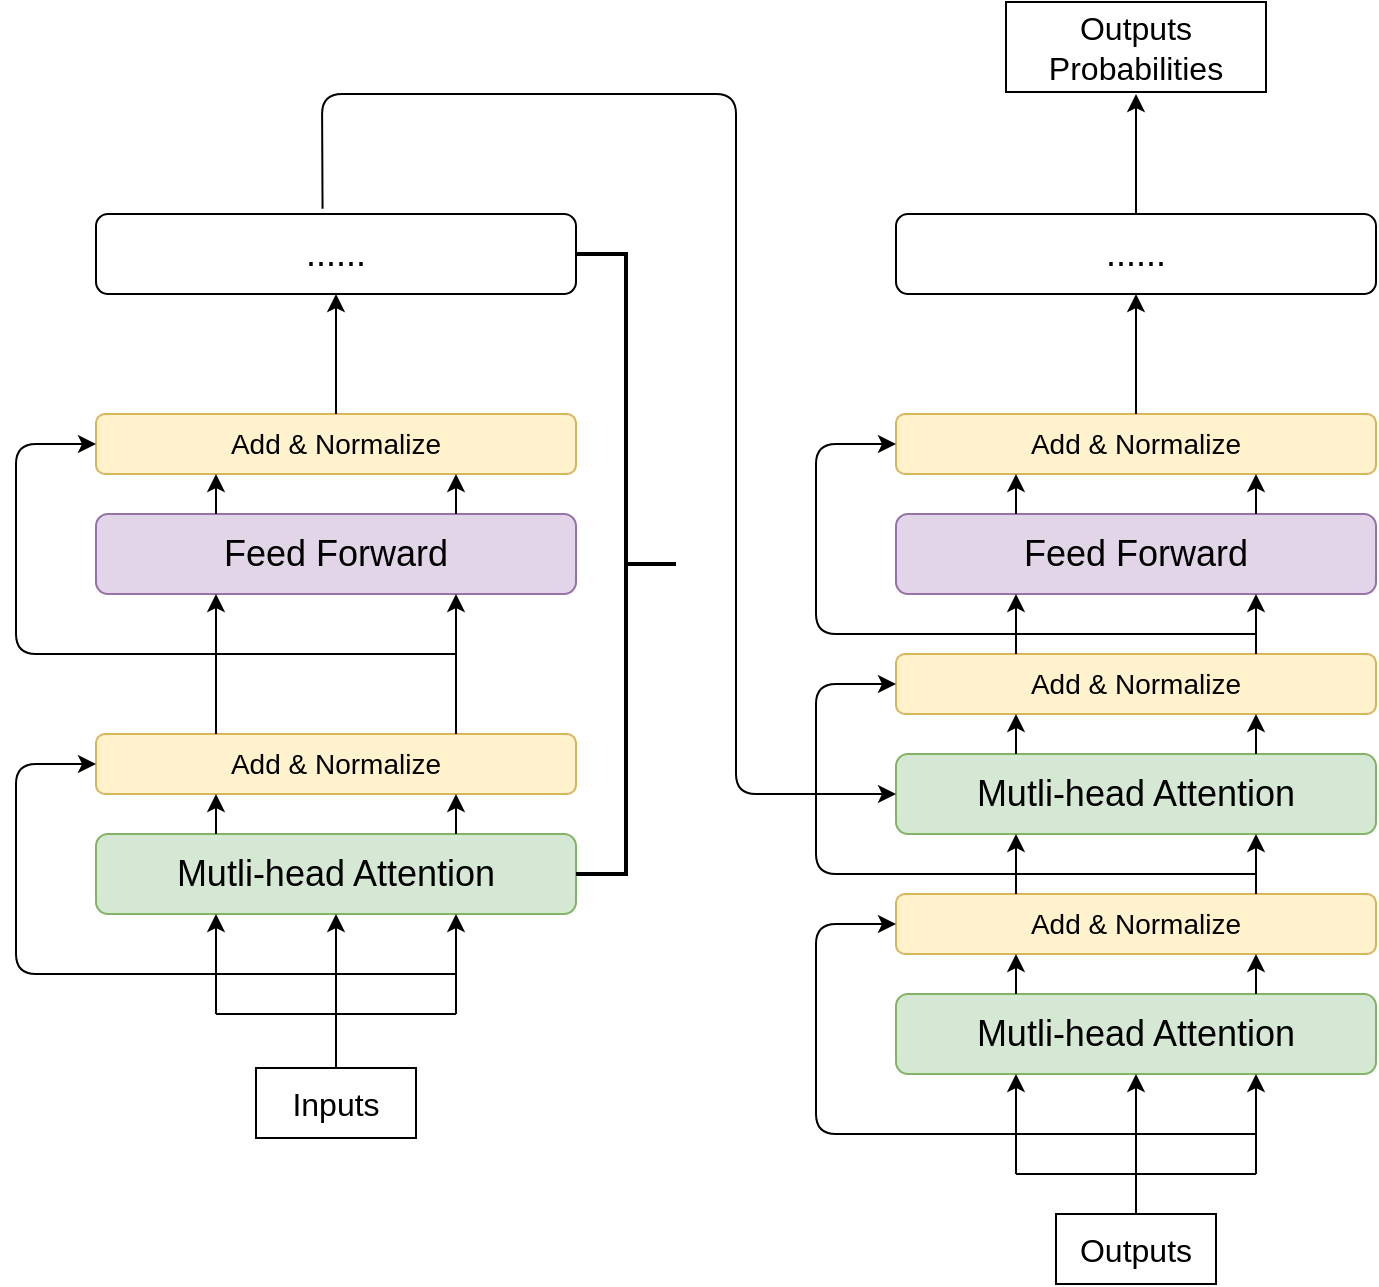 <mxfile version="14.2.7" type="github">
  <diagram id="uqXQGn0c8_B2Hg9Xkndz" name="Page-1">
    <mxGraphModel dx="1038" dy="548" grid="1" gridSize="10" guides="1" tooltips="1" connect="1" arrows="1" fold="1" page="1" pageScale="1" pageWidth="827" pageHeight="1169" math="0" shadow="0">
      <root>
        <mxCell id="0" />
        <mxCell id="1" parent="0" />
        <mxCell id="0nBrglPBlWi57Pm5X8KZ-2" value="&lt;font style=&quot;font-size: 18px&quot;&gt;Mutli-head Attention&lt;/font&gt;" style="rounded=1;whiteSpace=wrap;html=1;fillColor=#d5e8d4;strokeColor=#82b366;" vertex="1" parent="1">
          <mxGeometry x="80" y="450" width="240" height="40" as="geometry" />
        </mxCell>
        <mxCell id="0nBrglPBlWi57Pm5X8KZ-3" value="&lt;font style=&quot;font-size: 14px&quot;&gt;Add &amp;amp; Normalize&lt;/font&gt;" style="rounded=1;whiteSpace=wrap;html=1;fillColor=#fff2cc;strokeColor=#d6b656;" vertex="1" parent="1">
          <mxGeometry x="80" y="400" width="240" height="30" as="geometry" />
        </mxCell>
        <mxCell id="0nBrglPBlWi57Pm5X8KZ-4" value="&lt;font style=&quot;font-size: 18px&quot;&gt;Feed Forward&lt;/font&gt;" style="rounded=1;whiteSpace=wrap;html=1;fillColor=#e1d5e7;strokeColor=#9673a6;" vertex="1" parent="1">
          <mxGeometry x="80" y="290" width="240" height="40" as="geometry" />
        </mxCell>
        <mxCell id="0nBrglPBlWi57Pm5X8KZ-5" value="&lt;font style=&quot;font-size: 14px&quot;&gt;Add &amp;amp; Normalize&lt;/font&gt;" style="rounded=1;whiteSpace=wrap;html=1;fillColor=#fff2cc;strokeColor=#d6b656;" vertex="1" parent="1">
          <mxGeometry x="80" y="240" width="240" height="30" as="geometry" />
        </mxCell>
        <mxCell id="0nBrglPBlWi57Pm5X8KZ-8" value="" style="endArrow=classic;html=1;entryX=0.25;entryY=1;entryDx=0;entryDy=0;exitX=0.25;exitY=0;exitDx=0;exitDy=0;" edge="1" parent="1" source="0nBrglPBlWi57Pm5X8KZ-2" target="0nBrglPBlWi57Pm5X8KZ-3">
          <mxGeometry width="50" height="50" relative="1" as="geometry">
            <mxPoint x="120" y="480" as="sourcePoint" />
            <mxPoint x="170" y="430" as="targetPoint" />
          </mxGeometry>
        </mxCell>
        <mxCell id="0nBrglPBlWi57Pm5X8KZ-9" value="" style="endArrow=classic;html=1;entryX=0.75;entryY=1;entryDx=0;entryDy=0;exitX=0.75;exitY=0;exitDx=0;exitDy=0;" edge="1" parent="1" source="0nBrglPBlWi57Pm5X8KZ-2" target="0nBrglPBlWi57Pm5X8KZ-3">
          <mxGeometry width="50" height="50" relative="1" as="geometry">
            <mxPoint x="150" y="460" as="sourcePoint" />
            <mxPoint x="150" y="440" as="targetPoint" />
          </mxGeometry>
        </mxCell>
        <mxCell id="0nBrglPBlWi57Pm5X8KZ-10" value="" style="endArrow=classic;html=1;entryX=0.25;entryY=1;entryDx=0;entryDy=0;exitX=0.25;exitY=0;exitDx=0;exitDy=0;" edge="1" parent="1" source="0nBrglPBlWi57Pm5X8KZ-3" target="0nBrglPBlWi57Pm5X8KZ-4">
          <mxGeometry width="50" height="50" relative="1" as="geometry">
            <mxPoint x="390" y="430" as="sourcePoint" />
            <mxPoint x="440" y="380" as="targetPoint" />
          </mxGeometry>
        </mxCell>
        <mxCell id="0nBrglPBlWi57Pm5X8KZ-11" value="" style="endArrow=classic;html=1;entryX=0.75;entryY=1;entryDx=0;entryDy=0;exitX=0.75;exitY=0;exitDx=0;exitDy=0;" edge="1" parent="1" source="0nBrglPBlWi57Pm5X8KZ-3" target="0nBrglPBlWi57Pm5X8KZ-4">
          <mxGeometry width="50" height="50" relative="1" as="geometry">
            <mxPoint x="430" y="400" as="sourcePoint" />
            <mxPoint x="480" y="350" as="targetPoint" />
          </mxGeometry>
        </mxCell>
        <mxCell id="0nBrglPBlWi57Pm5X8KZ-12" value="" style="endArrow=classic;html=1;entryX=0.25;entryY=1;entryDx=0;entryDy=0;exitX=0.25;exitY=0;exitDx=0;exitDy=0;" edge="1" parent="1" source="0nBrglPBlWi57Pm5X8KZ-4" target="0nBrglPBlWi57Pm5X8KZ-5">
          <mxGeometry width="50" height="50" relative="1" as="geometry">
            <mxPoint x="390" y="390" as="sourcePoint" />
            <mxPoint x="440" y="340" as="targetPoint" />
          </mxGeometry>
        </mxCell>
        <mxCell id="0nBrglPBlWi57Pm5X8KZ-13" value="" style="endArrow=classic;html=1;entryX=0.75;entryY=1;entryDx=0;entryDy=0;exitX=0.75;exitY=0;exitDx=0;exitDy=0;" edge="1" parent="1" source="0nBrglPBlWi57Pm5X8KZ-4" target="0nBrglPBlWi57Pm5X8KZ-5">
          <mxGeometry width="50" height="50" relative="1" as="geometry">
            <mxPoint x="390" y="390" as="sourcePoint" />
            <mxPoint x="440" y="340" as="targetPoint" />
          </mxGeometry>
        </mxCell>
        <mxCell id="0nBrglPBlWi57Pm5X8KZ-14" value="&lt;font style=&quot;font-size: 18px&quot;&gt;Mutli-head Attention&lt;/font&gt;" style="rounded=1;whiteSpace=wrap;html=1;fillColor=#d5e8d4;strokeColor=#82b366;" vertex="1" parent="1">
          <mxGeometry x="480" y="530" width="240" height="40" as="geometry" />
        </mxCell>
        <mxCell id="0nBrglPBlWi57Pm5X8KZ-15" value="&lt;font style=&quot;font-size: 14px&quot;&gt;Add &amp;amp; Normalize&lt;/font&gt;" style="rounded=1;whiteSpace=wrap;html=1;fillColor=#fff2cc;strokeColor=#d6b656;" vertex="1" parent="1">
          <mxGeometry x="480" y="480" width="240" height="30" as="geometry" />
        </mxCell>
        <mxCell id="0nBrglPBlWi57Pm5X8KZ-16" value="&lt;font style=&quot;font-size: 18px&quot;&gt;Mutli-head Attention&lt;/font&gt;" style="rounded=1;whiteSpace=wrap;html=1;fillColor=#d5e8d4;strokeColor=#82b366;" vertex="1" parent="1">
          <mxGeometry x="480" y="410" width="240" height="40" as="geometry" />
        </mxCell>
        <mxCell id="0nBrglPBlWi57Pm5X8KZ-17" value="&lt;font style=&quot;font-size: 14px&quot;&gt;Add &amp;amp; Normalize&lt;/font&gt;" style="rounded=1;whiteSpace=wrap;html=1;fillColor=#fff2cc;strokeColor=#d6b656;" vertex="1" parent="1">
          <mxGeometry x="480" y="360" width="240" height="30" as="geometry" />
        </mxCell>
        <mxCell id="0nBrglPBlWi57Pm5X8KZ-18" value="&lt;font style=&quot;font-size: 18px&quot;&gt;Feed Forward&lt;/font&gt;" style="rounded=1;whiteSpace=wrap;html=1;fillColor=#e1d5e7;strokeColor=#9673a6;" vertex="1" parent="1">
          <mxGeometry x="480" y="290" width="240" height="40" as="geometry" />
        </mxCell>
        <mxCell id="0nBrglPBlWi57Pm5X8KZ-19" value="&lt;font style=&quot;font-size: 14px&quot;&gt;Add &amp;amp; Normalize&lt;/font&gt;" style="rounded=1;whiteSpace=wrap;html=1;fillColor=#fff2cc;strokeColor=#d6b656;" vertex="1" parent="1">
          <mxGeometry x="480" y="240" width="240" height="30" as="geometry" />
        </mxCell>
        <mxCell id="0nBrglPBlWi57Pm5X8KZ-20" value="" style="endArrow=classic;html=1;entryX=0.25;entryY=1;entryDx=0;entryDy=0;exitX=0.25;exitY=0;exitDx=0;exitDy=0;" edge="1" parent="1" source="0nBrglPBlWi57Pm5X8KZ-14" target="0nBrglPBlWi57Pm5X8KZ-15">
          <mxGeometry width="50" height="50" relative="1" as="geometry">
            <mxPoint x="390" y="400" as="sourcePoint" />
            <mxPoint x="440" y="350" as="targetPoint" />
          </mxGeometry>
        </mxCell>
        <mxCell id="0nBrglPBlWi57Pm5X8KZ-21" value="" style="endArrow=classic;html=1;entryX=0.75;entryY=1;entryDx=0;entryDy=0;exitX=0.75;exitY=0;exitDx=0;exitDy=0;" edge="1" parent="1" source="0nBrglPBlWi57Pm5X8KZ-14" target="0nBrglPBlWi57Pm5X8KZ-15">
          <mxGeometry width="50" height="50" relative="1" as="geometry">
            <mxPoint x="390" y="400" as="sourcePoint" />
            <mxPoint x="440" y="350" as="targetPoint" />
          </mxGeometry>
        </mxCell>
        <mxCell id="0nBrglPBlWi57Pm5X8KZ-22" value="" style="endArrow=classic;html=1;entryX=0.25;entryY=1;entryDx=0;entryDy=0;exitX=0.25;exitY=0;exitDx=0;exitDy=0;" edge="1" parent="1" source="0nBrglPBlWi57Pm5X8KZ-15" target="0nBrglPBlWi57Pm5X8KZ-16">
          <mxGeometry width="50" height="50" relative="1" as="geometry">
            <mxPoint x="390" y="400" as="sourcePoint" />
            <mxPoint x="440" y="350" as="targetPoint" />
          </mxGeometry>
        </mxCell>
        <mxCell id="0nBrglPBlWi57Pm5X8KZ-23" value="" style="endArrow=classic;html=1;entryX=0.75;entryY=1;entryDx=0;entryDy=0;exitX=0.75;exitY=0;exitDx=0;exitDy=0;" edge="1" parent="1" source="0nBrglPBlWi57Pm5X8KZ-15" target="0nBrglPBlWi57Pm5X8KZ-16">
          <mxGeometry width="50" height="50" relative="1" as="geometry">
            <mxPoint x="390" y="400" as="sourcePoint" />
            <mxPoint x="440" y="350" as="targetPoint" />
          </mxGeometry>
        </mxCell>
        <mxCell id="0nBrglPBlWi57Pm5X8KZ-24" value="" style="endArrow=classic;html=1;entryX=0.25;entryY=1;entryDx=0;entryDy=0;exitX=0.25;exitY=0;exitDx=0;exitDy=0;" edge="1" parent="1" source="0nBrglPBlWi57Pm5X8KZ-16" target="0nBrglPBlWi57Pm5X8KZ-17">
          <mxGeometry width="50" height="50" relative="1" as="geometry">
            <mxPoint x="390" y="400" as="sourcePoint" />
            <mxPoint x="440" y="350" as="targetPoint" />
          </mxGeometry>
        </mxCell>
        <mxCell id="0nBrglPBlWi57Pm5X8KZ-25" value="" style="endArrow=classic;html=1;entryX=0.75;entryY=1;entryDx=0;entryDy=0;exitX=0.75;exitY=0;exitDx=0;exitDy=0;" edge="1" parent="1" source="0nBrglPBlWi57Pm5X8KZ-16" target="0nBrglPBlWi57Pm5X8KZ-17">
          <mxGeometry width="50" height="50" relative="1" as="geometry">
            <mxPoint x="390" y="400" as="sourcePoint" />
            <mxPoint x="440" y="350" as="targetPoint" />
          </mxGeometry>
        </mxCell>
        <mxCell id="0nBrglPBlWi57Pm5X8KZ-26" value="" style="endArrow=classic;html=1;entryX=0.25;entryY=1;entryDx=0;entryDy=0;exitX=0.25;exitY=0;exitDx=0;exitDy=0;" edge="1" parent="1" source="0nBrglPBlWi57Pm5X8KZ-17" target="0nBrglPBlWi57Pm5X8KZ-18">
          <mxGeometry width="50" height="50" relative="1" as="geometry">
            <mxPoint x="390" y="400" as="sourcePoint" />
            <mxPoint x="440" y="350" as="targetPoint" />
          </mxGeometry>
        </mxCell>
        <mxCell id="0nBrglPBlWi57Pm5X8KZ-27" value="" style="endArrow=classic;html=1;entryX=0.75;entryY=1;entryDx=0;entryDy=0;exitX=0.75;exitY=0;exitDx=0;exitDy=0;" edge="1" parent="1" source="0nBrglPBlWi57Pm5X8KZ-17" target="0nBrglPBlWi57Pm5X8KZ-18">
          <mxGeometry width="50" height="50" relative="1" as="geometry">
            <mxPoint x="390" y="400" as="sourcePoint" />
            <mxPoint x="440" y="350" as="targetPoint" />
          </mxGeometry>
        </mxCell>
        <mxCell id="0nBrglPBlWi57Pm5X8KZ-28" value="" style="endArrow=classic;html=1;entryX=0.25;entryY=1;entryDx=0;entryDy=0;exitX=0.25;exitY=0;exitDx=0;exitDy=0;" edge="1" parent="1" source="0nBrglPBlWi57Pm5X8KZ-18" target="0nBrglPBlWi57Pm5X8KZ-19">
          <mxGeometry width="50" height="50" relative="1" as="geometry">
            <mxPoint x="390" y="400" as="sourcePoint" />
            <mxPoint x="440" y="350" as="targetPoint" />
          </mxGeometry>
        </mxCell>
        <mxCell id="0nBrglPBlWi57Pm5X8KZ-29" value="" style="endArrow=classic;html=1;entryX=0.75;entryY=1;entryDx=0;entryDy=0;exitX=0.75;exitY=0;exitDx=0;exitDy=0;" edge="1" parent="1" source="0nBrglPBlWi57Pm5X8KZ-18" target="0nBrglPBlWi57Pm5X8KZ-19">
          <mxGeometry width="50" height="50" relative="1" as="geometry">
            <mxPoint x="390" y="400" as="sourcePoint" />
            <mxPoint x="440" y="350" as="targetPoint" />
          </mxGeometry>
        </mxCell>
        <mxCell id="0nBrglPBlWi57Pm5X8KZ-32" value="" style="endArrow=classic;html=1;fillColor=#000000;entryX=0.25;entryY=1;entryDx=0;entryDy=0;" edge="1" parent="1" target="0nBrglPBlWi57Pm5X8KZ-2">
          <mxGeometry width="50" height="50" relative="1" as="geometry">
            <mxPoint x="140" y="540" as="sourcePoint" />
            <mxPoint x="440" y="450" as="targetPoint" />
          </mxGeometry>
        </mxCell>
        <mxCell id="0nBrglPBlWi57Pm5X8KZ-33" value="" style="endArrow=classic;html=1;fillColor=#000000;entryX=0.5;entryY=1;entryDx=0;entryDy=0;" edge="1" parent="1" target="0nBrglPBlWi57Pm5X8KZ-2">
          <mxGeometry width="50" height="50" relative="1" as="geometry">
            <mxPoint x="200" y="540" as="sourcePoint" />
            <mxPoint x="440" y="450" as="targetPoint" />
          </mxGeometry>
        </mxCell>
        <mxCell id="0nBrglPBlWi57Pm5X8KZ-34" value="" style="endArrow=classic;html=1;fillColor=#000000;entryX=0.75;entryY=1;entryDx=0;entryDy=0;" edge="1" parent="1" target="0nBrglPBlWi57Pm5X8KZ-2">
          <mxGeometry width="50" height="50" relative="1" as="geometry">
            <mxPoint x="260" y="540" as="sourcePoint" />
            <mxPoint x="440" y="450" as="targetPoint" />
          </mxGeometry>
        </mxCell>
        <mxCell id="0nBrglPBlWi57Pm5X8KZ-36" value="" style="endArrow=classic;html=1;fillColor=#000000;entryX=0;entryY=0.5;entryDx=0;entryDy=0;" edge="1" parent="1" target="0nBrglPBlWi57Pm5X8KZ-3">
          <mxGeometry width="50" height="50" relative="1" as="geometry">
            <mxPoint x="260" y="520" as="sourcePoint" />
            <mxPoint x="440" y="450" as="targetPoint" />
            <Array as="points">
              <mxPoint x="40" y="520" />
              <mxPoint x="40" y="415" />
            </Array>
          </mxGeometry>
        </mxCell>
        <mxCell id="0nBrglPBlWi57Pm5X8KZ-37" value="" style="endArrow=classic;html=1;fillColor=#000000;entryX=0;entryY=0.5;entryDx=0;entryDy=0;" edge="1" parent="1" target="0nBrglPBlWi57Pm5X8KZ-5">
          <mxGeometry width="50" height="50" relative="1" as="geometry">
            <mxPoint x="260" y="360" as="sourcePoint" />
            <mxPoint x="440" y="450" as="targetPoint" />
            <Array as="points">
              <mxPoint x="40" y="360" />
              <mxPoint x="40" y="255" />
            </Array>
          </mxGeometry>
        </mxCell>
        <mxCell id="0nBrglPBlWi57Pm5X8KZ-38" value="" style="endArrow=classic;html=1;fillColor=#000000;entryX=0.5;entryY=1;entryDx=0;entryDy=0;" edge="1" parent="1" target="0nBrglPBlWi57Pm5X8KZ-14">
          <mxGeometry width="50" height="50" relative="1" as="geometry">
            <mxPoint x="600" y="620" as="sourcePoint" />
            <mxPoint x="440" y="450" as="targetPoint" />
          </mxGeometry>
        </mxCell>
        <mxCell id="0nBrglPBlWi57Pm5X8KZ-39" value="" style="endArrow=classic;html=1;fillColor=#000000;entryX=0.25;entryY=1;entryDx=0;entryDy=0;" edge="1" parent="1" target="0nBrglPBlWi57Pm5X8KZ-14">
          <mxGeometry width="50" height="50" relative="1" as="geometry">
            <mxPoint x="540" y="620" as="sourcePoint" />
            <mxPoint x="440" y="450" as="targetPoint" />
          </mxGeometry>
        </mxCell>
        <mxCell id="0nBrglPBlWi57Pm5X8KZ-40" value="" style="endArrow=classic;html=1;fillColor=#000000;entryX=0.75;entryY=1;entryDx=0;entryDy=0;" edge="1" parent="1" target="0nBrglPBlWi57Pm5X8KZ-14">
          <mxGeometry width="50" height="50" relative="1" as="geometry">
            <mxPoint x="660" y="620" as="sourcePoint" />
            <mxPoint x="440" y="450" as="targetPoint" />
          </mxGeometry>
        </mxCell>
        <mxCell id="0nBrglPBlWi57Pm5X8KZ-41" value="" style="endArrow=classic;html=1;fillColor=#000000;entryX=0;entryY=0.5;entryDx=0;entryDy=0;" edge="1" parent="1" target="0nBrglPBlWi57Pm5X8KZ-15">
          <mxGeometry width="50" height="50" relative="1" as="geometry">
            <mxPoint x="660" y="600" as="sourcePoint" />
            <mxPoint x="440" y="450" as="targetPoint" />
            <Array as="points">
              <mxPoint x="440" y="600" />
              <mxPoint x="440" y="495" />
            </Array>
          </mxGeometry>
        </mxCell>
        <mxCell id="0nBrglPBlWi57Pm5X8KZ-42" value="" style="endArrow=classic;html=1;fillColor=#000000;entryX=0;entryY=0.5;entryDx=0;entryDy=0;" edge="1" parent="1" target="0nBrglPBlWi57Pm5X8KZ-17">
          <mxGeometry width="50" height="50" relative="1" as="geometry">
            <mxPoint x="660" y="470" as="sourcePoint" />
            <mxPoint x="440" y="450" as="targetPoint" />
            <Array as="points">
              <mxPoint x="440" y="470" />
              <mxPoint x="440" y="375" />
            </Array>
          </mxGeometry>
        </mxCell>
        <mxCell id="0nBrglPBlWi57Pm5X8KZ-43" value="" style="endArrow=classic;html=1;fillColor=#000000;entryX=0;entryY=0.5;entryDx=0;entryDy=0;" edge="1" parent="1" target="0nBrglPBlWi57Pm5X8KZ-19">
          <mxGeometry width="50" height="50" relative="1" as="geometry">
            <mxPoint x="660" y="350" as="sourcePoint" />
            <mxPoint x="440" y="450" as="targetPoint" />
            <Array as="points">
              <mxPoint x="440" y="350" />
              <mxPoint x="440" y="255" />
            </Array>
          </mxGeometry>
        </mxCell>
        <mxCell id="0nBrglPBlWi57Pm5X8KZ-44" value="&lt;font style=&quot;font-size: 18px&quot;&gt;......&lt;/font&gt;" style="rounded=1;whiteSpace=wrap;html=1;" vertex="1" parent="1">
          <mxGeometry x="80" y="140" width="240" height="40" as="geometry" />
        </mxCell>
        <mxCell id="0nBrglPBlWi57Pm5X8KZ-47" value="&lt;font style=&quot;font-size: 18px&quot;&gt;......&lt;/font&gt;" style="rounded=1;whiteSpace=wrap;html=1;" vertex="1" parent="1">
          <mxGeometry x="480" y="140" width="240" height="40" as="geometry" />
        </mxCell>
        <mxCell id="0nBrglPBlWi57Pm5X8KZ-50" value="" style="endArrow=none;html=1;fillColor=#000000;" edge="1" parent="1">
          <mxGeometry width="50" height="50" relative="1" as="geometry">
            <mxPoint x="140" y="540" as="sourcePoint" />
            <mxPoint x="260" y="540" as="targetPoint" />
          </mxGeometry>
        </mxCell>
        <mxCell id="0nBrglPBlWi57Pm5X8KZ-51" value="" style="endArrow=none;html=1;fillColor=#000000;" edge="1" parent="1">
          <mxGeometry width="50" height="50" relative="1" as="geometry">
            <mxPoint x="200" y="570" as="sourcePoint" />
            <mxPoint x="200" y="540" as="targetPoint" />
          </mxGeometry>
        </mxCell>
        <mxCell id="0nBrglPBlWi57Pm5X8KZ-52" value="" style="endArrow=none;html=1;fillColor=#000000;" edge="1" parent="1">
          <mxGeometry width="50" height="50" relative="1" as="geometry">
            <mxPoint x="540" y="620" as="sourcePoint" />
            <mxPoint x="660" y="620" as="targetPoint" />
          </mxGeometry>
        </mxCell>
        <mxCell id="0nBrglPBlWi57Pm5X8KZ-53" value="" style="endArrow=none;html=1;fillColor=#000000;" edge="1" parent="1">
          <mxGeometry width="50" height="50" relative="1" as="geometry">
            <mxPoint x="600" y="660" as="sourcePoint" />
            <mxPoint x="600" y="620" as="targetPoint" />
          </mxGeometry>
        </mxCell>
        <mxCell id="0nBrglPBlWi57Pm5X8KZ-54" value="" style="endArrow=classic;html=1;fillColor=#000000;entryX=0.5;entryY=1;entryDx=0;entryDy=0;" edge="1" parent="1" source="0nBrglPBlWi57Pm5X8KZ-5" target="0nBrglPBlWi57Pm5X8KZ-44">
          <mxGeometry width="50" height="50" relative="1" as="geometry">
            <mxPoint x="390" y="390" as="sourcePoint" />
            <mxPoint x="440" y="340" as="targetPoint" />
          </mxGeometry>
        </mxCell>
        <mxCell id="0nBrglPBlWi57Pm5X8KZ-55" value="" style="endArrow=classic;html=1;fillColor=#000000;entryX=0.5;entryY=1;entryDx=0;entryDy=0;" edge="1" parent="1" source="0nBrglPBlWi57Pm5X8KZ-19" target="0nBrglPBlWi57Pm5X8KZ-47">
          <mxGeometry width="50" height="50" relative="1" as="geometry">
            <mxPoint x="390" y="390" as="sourcePoint" />
            <mxPoint x="440" y="340" as="targetPoint" />
          </mxGeometry>
        </mxCell>
        <mxCell id="0nBrglPBlWi57Pm5X8KZ-56" value="" style="endArrow=classic;html=1;fillColor=#000000;exitX=0.472;exitY=-0.065;exitDx=0;exitDy=0;exitPerimeter=0;entryX=0;entryY=0.5;entryDx=0;entryDy=0;" edge="1" parent="1" source="0nBrglPBlWi57Pm5X8KZ-44" target="0nBrglPBlWi57Pm5X8KZ-16">
          <mxGeometry width="50" height="50" relative="1" as="geometry">
            <mxPoint x="390" y="390" as="sourcePoint" />
            <mxPoint x="440" y="340" as="targetPoint" />
            <Array as="points">
              <mxPoint x="193" y="80" />
              <mxPoint x="400" y="80" />
              <mxPoint x="400" y="430" />
            </Array>
          </mxGeometry>
        </mxCell>
        <mxCell id="0nBrglPBlWi57Pm5X8KZ-57" value="" style="strokeWidth=2;html=1;shape=mxgraph.flowchart.annotation_2;align=left;labelPosition=right;pointerEvents=1;rotation=-180;" vertex="1" parent="1">
          <mxGeometry x="320" y="160" width="50" height="310" as="geometry" />
        </mxCell>
        <mxCell id="0nBrglPBlWi57Pm5X8KZ-59" value="&lt;font style=&quot;font-size: 16px&quot;&gt;Outputs&lt;/font&gt;" style="rounded=0;whiteSpace=wrap;html=1;strokeWidth=1;" vertex="1" parent="1">
          <mxGeometry x="560" y="640" width="80" height="35" as="geometry" />
        </mxCell>
        <mxCell id="0nBrglPBlWi57Pm5X8KZ-58" value="&lt;font style=&quot;font-size: 16px&quot;&gt;Inputs&lt;/font&gt;" style="rounded=0;whiteSpace=wrap;html=1;strokeWidth=1;" vertex="1" parent="1">
          <mxGeometry x="160" y="567" width="80" height="35" as="geometry" />
        </mxCell>
        <mxCell id="0nBrglPBlWi57Pm5X8KZ-61" value="" style="endArrow=classic;html=1;fillColor=#000000;exitX=0.5;exitY=0;exitDx=0;exitDy=0;" edge="1" parent="1" source="0nBrglPBlWi57Pm5X8KZ-47">
          <mxGeometry width="50" height="50" relative="1" as="geometry">
            <mxPoint x="390" y="130" as="sourcePoint" />
            <mxPoint x="600" y="80" as="targetPoint" />
          </mxGeometry>
        </mxCell>
        <mxCell id="0nBrglPBlWi57Pm5X8KZ-62" value="&lt;font style=&quot;font-size: 16px&quot;&gt;Outputs Probabilities&lt;/font&gt;" style="rounded=0;whiteSpace=wrap;html=1;strokeWidth=1;" vertex="1" parent="1">
          <mxGeometry x="535" y="34" width="130" height="45" as="geometry" />
        </mxCell>
      </root>
    </mxGraphModel>
  </diagram>
</mxfile>
